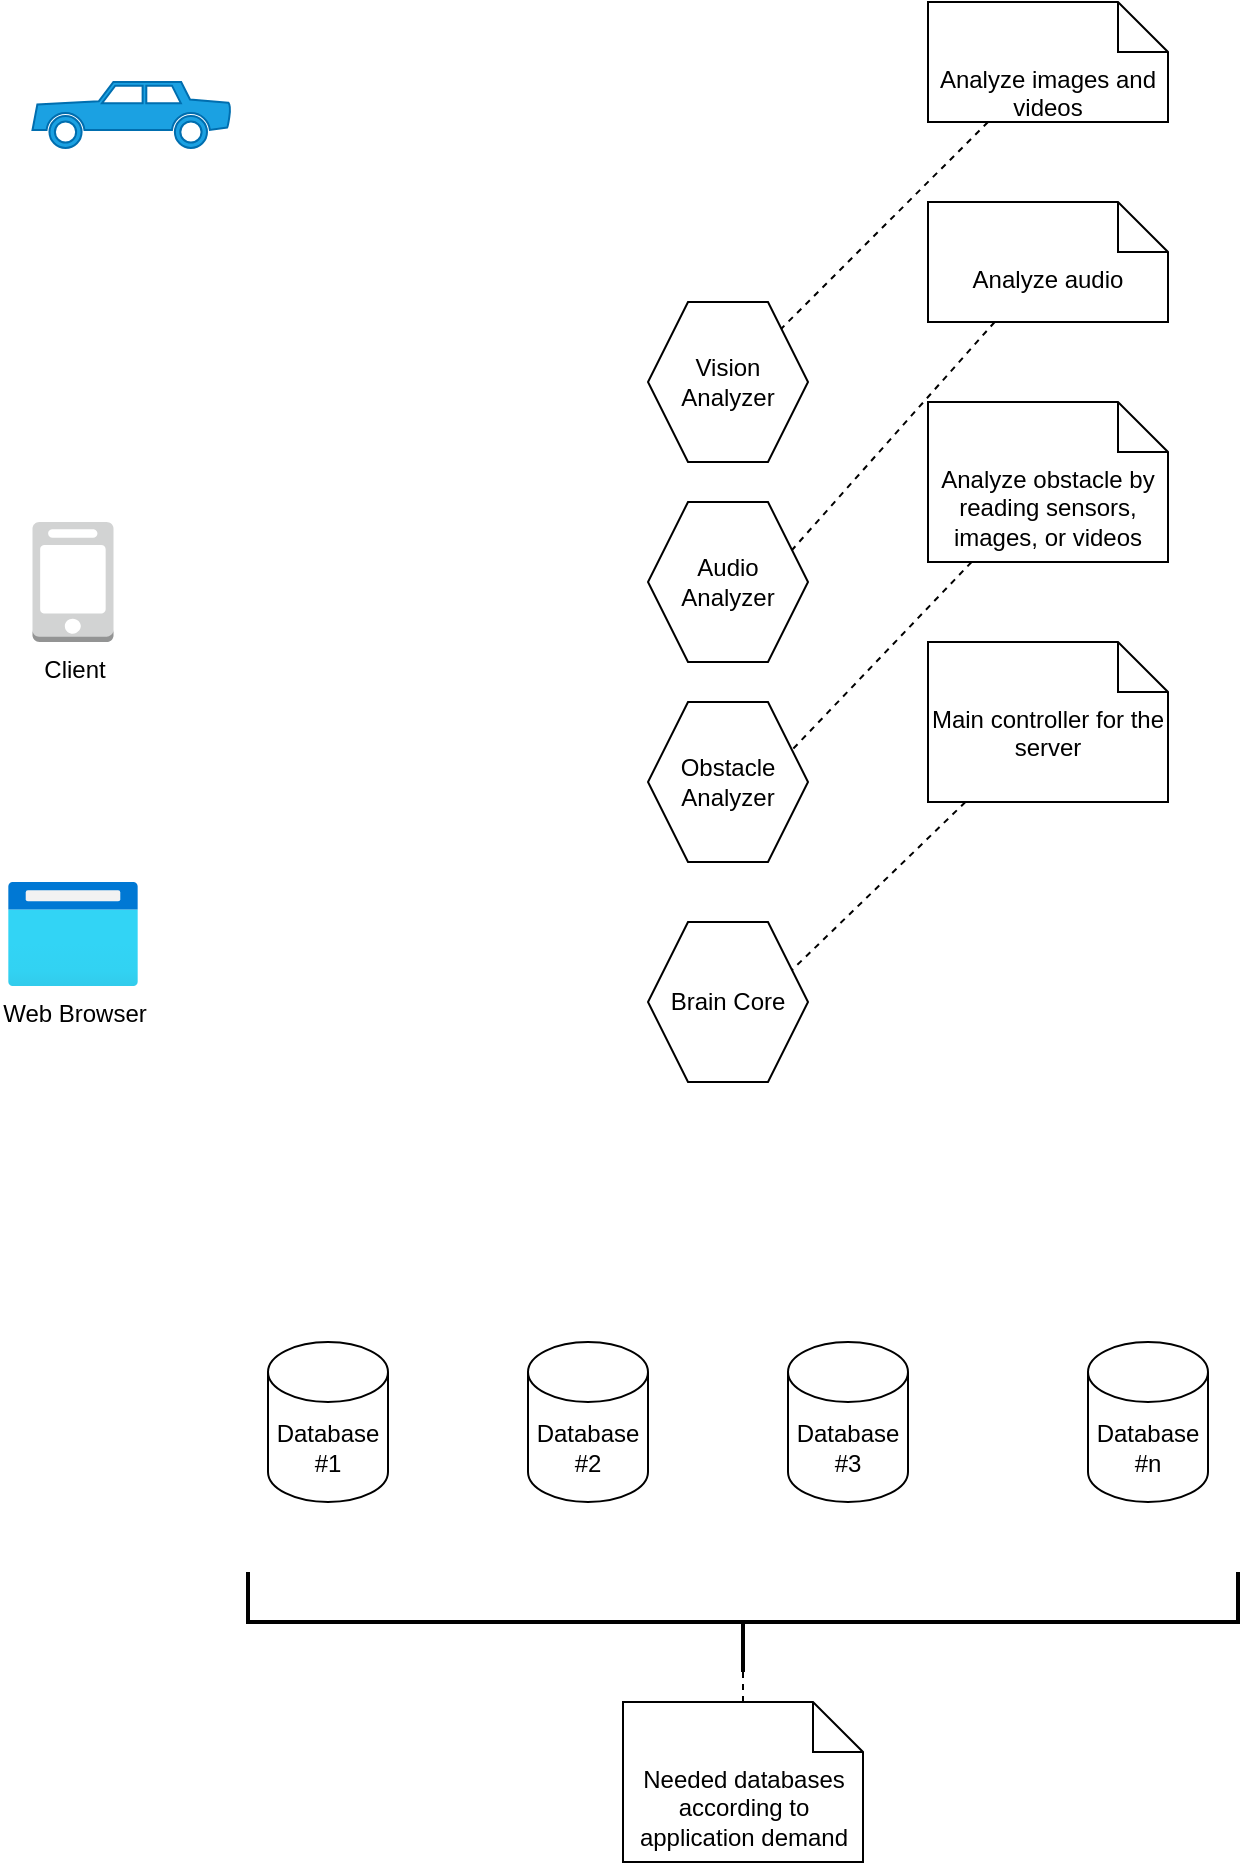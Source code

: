 <mxfile>
    <diagram id="lFBXlfoR0omOy6iRZDWm" name="Page-1">
        <mxGraphModel dx="529" dy="932" grid="1" gridSize="10" guides="1" tooltips="1" connect="1" arrows="1" fold="1" page="1" pageScale="1" pageWidth="850" pageHeight="1100" math="0" shadow="0">
            <root>
                <mxCell id="0"/>
                <mxCell id="1" parent="0"/>
                <mxCell id="2" value="Client" style="outlineConnect=0;dashed=0;verticalLabelPosition=bottom;verticalAlign=top;align=center;html=1;shape=mxgraph.aws3.mobile_client;fillColor=#D2D3D3;gradientColor=none;" parent="1" vertex="1">
                    <mxGeometry x="132.25" y="310" width="40.5" height="60" as="geometry"/>
                </mxCell>
                <mxCell id="5" value="Web Browser" style="aspect=fixed;html=1;points=[];align=center;image;fontSize=12;image=img/lib/azure2/general/Browser.svg;" parent="1" vertex="1">
                    <mxGeometry x="120" y="490" width="65" height="52" as="geometry"/>
                </mxCell>
                <mxCell id="6" value="Vision Analyzer" style="shape=hexagon;perimeter=hexagonPerimeter2;whiteSpace=wrap;html=1;fixedSize=1;rotation=0;" vertex="1" parent="1">
                    <mxGeometry x="440" y="200" width="80" height="80" as="geometry"/>
                </mxCell>
                <mxCell id="7" value="Audio Analyzer" style="shape=hexagon;perimeter=hexagonPerimeter2;whiteSpace=wrap;html=1;fixedSize=1;rotation=0;" vertex="1" parent="1">
                    <mxGeometry x="440" y="300" width="80" height="80" as="geometry"/>
                </mxCell>
                <mxCell id="9" style="edgeStyle=none;html=1;dashed=1;endArrow=none;endFill=0;" edge="1" parent="1" source="8" target="6">
                    <mxGeometry relative="1" as="geometry"/>
                </mxCell>
                <mxCell id="8" value="Analyze images and videos" style="shape=note2;boundedLbl=1;whiteSpace=wrap;html=1;size=25;verticalAlign=top;align=center;" vertex="1" parent="1">
                    <mxGeometry x="580" y="50" width="120" height="60" as="geometry"/>
                </mxCell>
                <mxCell id="10" value="Obstacle Analyzer" style="shape=hexagon;perimeter=hexagonPerimeter2;whiteSpace=wrap;html=1;fixedSize=1;rotation=0;" vertex="1" parent="1">
                    <mxGeometry x="440" y="400" width="80" height="80" as="geometry"/>
                </mxCell>
                <mxCell id="11" value="Brain Core" style="shape=hexagon;perimeter=hexagonPerimeter2;whiteSpace=wrap;html=1;fixedSize=1;rotation=0;" vertex="1" parent="1">
                    <mxGeometry x="440" y="510" width="80" height="80" as="geometry"/>
                </mxCell>
                <mxCell id="23" value="" style="group" vertex="1" connectable="0" parent="1">
                    <mxGeometry x="240" y="720" width="495" height="260" as="geometry"/>
                </mxCell>
                <mxCell id="12" value="Database #1" style="shape=cylinder3;whiteSpace=wrap;html=1;boundedLbl=1;backgroundOutline=1;size=15;" vertex="1" parent="23">
                    <mxGeometry x="10" width="60" height="80" as="geometry"/>
                </mxCell>
                <mxCell id="13" value="Database #2" style="shape=cylinder3;whiteSpace=wrap;html=1;boundedLbl=1;backgroundOutline=1;size=15;" vertex="1" parent="23">
                    <mxGeometry x="140" width="60" height="80" as="geometry"/>
                </mxCell>
                <mxCell id="14" value="Database #3" style="shape=cylinder3;whiteSpace=wrap;html=1;boundedLbl=1;backgroundOutline=1;size=15;" vertex="1" parent="23">
                    <mxGeometry x="270" width="60" height="80" as="geometry"/>
                </mxCell>
                <mxCell id="18" value="" style="group" vertex="1" connectable="0" parent="23">
                    <mxGeometry x="360" y="35" width="40" height="10" as="geometry"/>
                </mxCell>
                <mxCell id="15" value="" style="strokeWidth=2;html=1;shape=mxgraph.flowchart.start_2;whiteSpace=wrap;fillStyle=solid;strokeColor=none;fillColor=#FFFFFF;" vertex="1" parent="18">
                    <mxGeometry width="10" height="10" as="geometry"/>
                </mxCell>
                <mxCell id="16" value="" style="strokeWidth=2;html=1;shape=mxgraph.flowchart.start_2;whiteSpace=wrap;fillStyle=solid;strokeColor=none;fillColor=#FFFFFF;" vertex="1" parent="18">
                    <mxGeometry x="15" width="10" height="10" as="geometry"/>
                </mxCell>
                <mxCell id="17" value="" style="strokeWidth=2;html=1;shape=mxgraph.flowchart.start_2;whiteSpace=wrap;fillStyle=solid;strokeColor=none;fillColor=#FFFFFF;" vertex="1" parent="18">
                    <mxGeometry x="30" width="10" height="10" as="geometry"/>
                </mxCell>
                <mxCell id="19" value="Database #n" style="shape=cylinder3;whiteSpace=wrap;html=1;boundedLbl=1;backgroundOutline=1;size=15;" vertex="1" parent="23">
                    <mxGeometry x="420" width="60" height="80" as="geometry"/>
                </mxCell>
                <mxCell id="20" value="" style="strokeWidth=2;html=1;shape=mxgraph.flowchart.annotation_2;align=left;labelPosition=right;pointerEvents=1;fillStyle=solid;fillColor=#FFFFFF;rotation=-90;" vertex="1" parent="23">
                    <mxGeometry x="222.5" y="-107.5" width="50" height="495" as="geometry"/>
                </mxCell>
                <mxCell id="22" style="edgeStyle=none;html=1;entryX=0;entryY=0.5;entryDx=0;entryDy=0;entryPerimeter=0;dashed=1;endArrow=none;endFill=0;" edge="1" parent="23" source="21" target="20">
                    <mxGeometry relative="1" as="geometry"/>
                </mxCell>
                <mxCell id="21" value="Needed databases according to application demand" style="shape=note2;boundedLbl=1;whiteSpace=wrap;html=1;size=25;verticalAlign=top;align=center;" vertex="1" parent="23">
                    <mxGeometry x="187.5" y="180" width="120" height="80" as="geometry"/>
                </mxCell>
                <mxCell id="25" style="edgeStyle=none;html=1;entryX=1;entryY=0.25;entryDx=0;entryDy=0;dashed=1;endArrow=none;endFill=0;" edge="1" parent="1" source="24" target="7">
                    <mxGeometry relative="1" as="geometry"/>
                </mxCell>
                <mxCell id="24" value="Analyze audio" style="shape=note2;boundedLbl=1;whiteSpace=wrap;html=1;size=25;verticalAlign=top;align=center;" vertex="1" parent="1">
                    <mxGeometry x="580" y="150" width="120" height="60" as="geometry"/>
                </mxCell>
                <mxCell id="27" style="edgeStyle=none;html=1;entryX=1;entryY=0.25;entryDx=0;entryDy=0;dashed=1;endArrow=none;endFill=0;" edge="1" parent="1" source="26" target="10">
                    <mxGeometry relative="1" as="geometry"/>
                </mxCell>
                <mxCell id="26" value="Analyze obstacle by reading sensors, images, or videos" style="shape=note2;boundedLbl=1;whiteSpace=wrap;html=1;size=25;verticalAlign=top;align=center;" vertex="1" parent="1">
                    <mxGeometry x="580" y="250" width="120" height="80" as="geometry"/>
                </mxCell>
                <mxCell id="28" value="&amp;nbsp;Rafeeq" style="shape=mxgraph.signs.transportation.car_2;html=1;pointerEvents=1;fillColor=#1ba1e2;strokeColor=#006EAF;verticalLabelPosition=bottom;verticalAlign=top;align=center;fillStyle=solid;fontColor=#ffffff;" vertex="1" parent="1">
                    <mxGeometry x="132.25" y="90" width="100" height="33" as="geometry"/>
                </mxCell>
                <mxCell id="30" style="edgeStyle=none;html=1;entryX=1;entryY=0.25;entryDx=0;entryDy=0;dashed=1;endArrow=none;endFill=0;" edge="1" parent="1" source="29" target="11">
                    <mxGeometry relative="1" as="geometry"/>
                </mxCell>
                <mxCell id="29" value="Main controller for the server" style="shape=note2;boundedLbl=1;whiteSpace=wrap;html=1;size=25;verticalAlign=top;align=center;" vertex="1" parent="1">
                    <mxGeometry x="580" y="370" width="120" height="80" as="geometry"/>
                </mxCell>
            </root>
        </mxGraphModel>
    </diagram>
</mxfile>